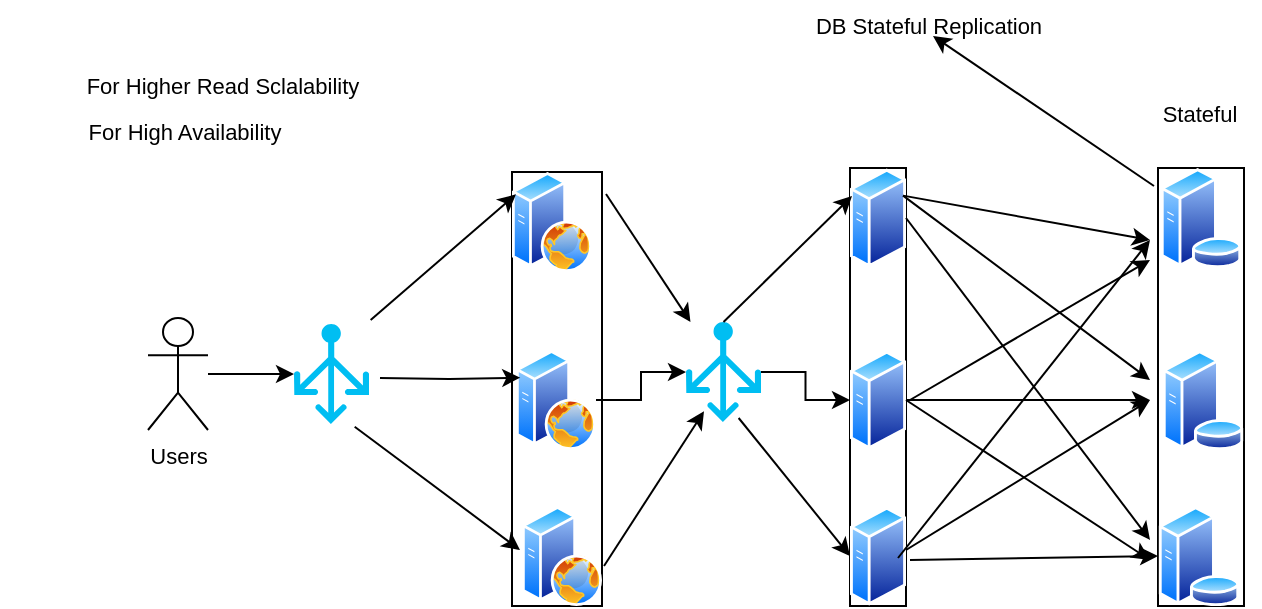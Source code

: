 <mxfile version="22.1.7" type="github">
  <diagram name="Page-1" id="raTbgkiV0eQXkXkvPbVg">
    <mxGraphModel dx="794" dy="456" grid="1" gridSize="10" guides="1" tooltips="1" connect="1" arrows="1" fold="1" page="1" pageScale="1" pageWidth="850" pageHeight="1100" math="0" shadow="0">
      <root>
        <mxCell id="0" />
        <mxCell id="1" parent="0" />
        <mxCell id="IMtHa_fX0zPymu5l_sIF-1" value="" style="group;strokeColor=default;" vertex="1" connectable="0" parent="1">
          <mxGeometry x="311" y="246" width="45" height="217" as="geometry" />
        </mxCell>
        <mxCell id="IMtHa_fX0zPymu5l_sIF-2" value="" style="image;aspect=fixed;perimeter=ellipsePerimeter;html=1;align=center;shadow=0;dashed=0;spacingTop=3;image=img/lib/active_directory/web_server.svg;strokeColor=default;" vertex="1" parent="IMtHa_fX0zPymu5l_sIF-1">
          <mxGeometry x="2" y="89" width="40" height="50" as="geometry" />
        </mxCell>
        <mxCell id="IMtHa_fX0zPymu5l_sIF-3" value="" style="image;aspect=fixed;perimeter=ellipsePerimeter;html=1;align=center;shadow=0;dashed=0;spacingTop=3;image=img/lib/active_directory/web_server.svg;strokeColor=default;" vertex="1" parent="IMtHa_fX0zPymu5l_sIF-1">
          <mxGeometry width="40" height="50" as="geometry" />
        </mxCell>
        <mxCell id="IMtHa_fX0zPymu5l_sIF-4" value="" style="image;aspect=fixed;perimeter=ellipsePerimeter;html=1;align=center;shadow=0;dashed=0;spacingTop=3;image=img/lib/active_directory/web_server.svg;strokeColor=default;" vertex="1" parent="IMtHa_fX0zPymu5l_sIF-1">
          <mxGeometry x="5" y="167" width="40" height="50" as="geometry" />
        </mxCell>
        <mxCell id="IMtHa_fX0zPymu5l_sIF-5" value="" style="group;strokeColor=default;" vertex="1" connectable="0" parent="1">
          <mxGeometry x="480" y="244" width="28" height="219" as="geometry" />
        </mxCell>
        <mxCell id="IMtHa_fX0zPymu5l_sIF-6" value="" style="image;aspect=fixed;perimeter=ellipsePerimeter;html=1;align=center;shadow=0;dashed=0;spacingTop=3;image=img/lib/active_directory/generic_server.svg;" vertex="1" parent="IMtHa_fX0zPymu5l_sIF-5">
          <mxGeometry y="91" width="28.0" height="50" as="geometry" />
        </mxCell>
        <mxCell id="IMtHa_fX0zPymu5l_sIF-7" value="" style="image;aspect=fixed;perimeter=ellipsePerimeter;html=1;align=center;shadow=0;dashed=0;spacingTop=3;image=img/lib/active_directory/generic_server.svg;" vertex="1" parent="IMtHa_fX0zPymu5l_sIF-5">
          <mxGeometry y="169" width="28.0" height="50" as="geometry" />
        </mxCell>
        <mxCell id="IMtHa_fX0zPymu5l_sIF-8" value="" style="image;aspect=fixed;perimeter=ellipsePerimeter;html=1;align=center;shadow=0;dashed=0;spacingTop=3;image=img/lib/active_directory/generic_server.svg;" vertex="1" parent="IMtHa_fX0zPymu5l_sIF-5">
          <mxGeometry width="28.0" height="50" as="geometry" />
        </mxCell>
        <mxCell id="IMtHa_fX0zPymu5l_sIF-9" value="" style="group;strokeColor=default;" vertex="1" connectable="0" parent="1">
          <mxGeometry x="634" y="244" width="43" height="219" as="geometry" />
        </mxCell>
        <mxCell id="IMtHa_fX0zPymu5l_sIF-10" value="" style="image;aspect=fixed;perimeter=ellipsePerimeter;html=1;align=center;shadow=0;dashed=0;spacingTop=3;image=img/lib/active_directory/database_server.svg;" vertex="1" parent="IMtHa_fX0zPymu5l_sIF-9">
          <mxGeometry x="2" y="91" width="41" height="50" as="geometry" />
        </mxCell>
        <mxCell id="IMtHa_fX0zPymu5l_sIF-11" value="" style="image;aspect=fixed;perimeter=ellipsePerimeter;html=1;align=center;shadow=0;dashed=0;spacingTop=3;image=img/lib/active_directory/database_server.svg;" vertex="1" parent="IMtHa_fX0zPymu5l_sIF-9">
          <mxGeometry x="1" width="41" height="50" as="geometry" />
        </mxCell>
        <mxCell id="IMtHa_fX0zPymu5l_sIF-12" value="" style="image;aspect=fixed;perimeter=ellipsePerimeter;html=1;align=center;shadow=0;dashed=0;spacingTop=3;image=img/lib/active_directory/database_server.svg;" vertex="1" parent="IMtHa_fX0zPymu5l_sIF-9">
          <mxGeometry y="169" width="41" height="50" as="geometry" />
        </mxCell>
        <mxCell id="IMtHa_fX0zPymu5l_sIF-13" value="DB Stateful Replication" style="text;html=1;strokeColor=none;fillColor=none;align=center;verticalAlign=middle;whiteSpace=wrap;rounded=0;fontSize=11;fontFamily=Helvetica;fontColor=default;" vertex="1" parent="1">
          <mxGeometry x="429" y="160" width="181" height="25" as="geometry" />
        </mxCell>
        <mxCell id="IMtHa_fX0zPymu5l_sIF-14" value="Stateful" style="text;html=1;strokeColor=none;fillColor=none;align=center;verticalAlign=middle;whiteSpace=wrap;rounded=0;fontSize=11;fontFamily=Helvetica;fontColor=default;" vertex="1" parent="1">
          <mxGeometry x="625" y="202" width="60" height="30" as="geometry" />
        </mxCell>
        <mxCell id="IMtHa_fX0zPymu5l_sIF-15" style="edgeStyle=orthogonalEdgeStyle;shape=connector;rounded=0;orthogonalLoop=1;jettySize=auto;html=1;entryX=0;entryY=0.25;entryDx=0;entryDy=0;labelBackgroundColor=default;strokeColor=default;align=center;verticalAlign=middle;fontFamily=Helvetica;fontSize=11;fontColor=default;endArrow=classic;" edge="1" parent="1" target="IMtHa_fX0zPymu5l_sIF-2">
          <mxGeometry relative="1" as="geometry">
            <mxPoint x="245" y="349" as="sourcePoint" />
          </mxGeometry>
        </mxCell>
        <mxCell id="IMtHa_fX0zPymu5l_sIF-16" value="" style="edgeStyle=orthogonalEdgeStyle;shape=connector;rounded=0;orthogonalLoop=1;jettySize=auto;html=1;labelBackgroundColor=default;strokeColor=default;align=center;verticalAlign=middle;fontFamily=Helvetica;fontSize=11;fontColor=default;endArrow=classic;" edge="1" parent="1" source="IMtHa_fX0zPymu5l_sIF-17" target="IMtHa_fX0zPymu5l_sIF-20">
          <mxGeometry relative="1" as="geometry" />
        </mxCell>
        <mxCell id="IMtHa_fX0zPymu5l_sIF-17" value="Users" style="shape=umlActor;verticalLabelPosition=bottom;verticalAlign=top;html=1;outlineConnect=0;fontFamily=Helvetica;fontSize=11;fontColor=default;" vertex="1" parent="1">
          <mxGeometry x="129" y="319" width="30" height="56" as="geometry" />
        </mxCell>
        <mxCell id="IMtHa_fX0zPymu5l_sIF-18" value="" style="endArrow=classic;html=1;rounded=0;labelBackgroundColor=default;strokeColor=default;align=center;verticalAlign=middle;fontFamily=Helvetica;fontSize=11;fontColor=default;shape=connector;entryX=0;entryY=0.25;entryDx=0;entryDy=0;exitX=1.022;exitY=-0.04;exitDx=0;exitDy=0;exitPerimeter=0;" edge="1" parent="1" source="IMtHa_fX0zPymu5l_sIF-20">
          <mxGeometry width="50" height="50" relative="1" as="geometry">
            <mxPoint x="159" y="336.667" as="sourcePoint" />
            <mxPoint x="312.97" y="257.182" as="targetPoint" />
          </mxGeometry>
        </mxCell>
        <mxCell id="IMtHa_fX0zPymu5l_sIF-19" value="" style="endArrow=classic;html=1;rounded=0;labelBackgroundColor=default;strokeColor=default;align=center;verticalAlign=middle;fontFamily=Helvetica;fontSize=11;fontColor=default;shape=connector;exitX=0.809;exitY=1.027;exitDx=0;exitDy=0;exitPerimeter=0;" edge="1" parent="1" source="IMtHa_fX0zPymu5l_sIF-20">
          <mxGeometry width="50" height="50" relative="1" as="geometry">
            <mxPoint x="160" y="365" as="sourcePoint" />
            <mxPoint x="315" y="435" as="targetPoint" />
          </mxGeometry>
        </mxCell>
        <mxCell id="IMtHa_fX0zPymu5l_sIF-20" value="" style="verticalLabelPosition=bottom;html=1;verticalAlign=top;align=center;strokeColor=none;fillColor=#00BEF2;shape=mxgraph.azure.load_balancer_generic;pointerEvents=1;fontFamily=Helvetica;fontSize=11;fontColor=default;" vertex="1" parent="1">
          <mxGeometry x="202" y="322" width="37.5" height="50" as="geometry" />
        </mxCell>
        <mxCell id="IMtHa_fX0zPymu5l_sIF-21" value="" style="edgeStyle=orthogonalEdgeStyle;shape=connector;rounded=0;orthogonalLoop=1;jettySize=auto;html=1;labelBackgroundColor=default;strokeColor=default;align=center;verticalAlign=middle;fontFamily=Helvetica;fontSize=11;fontColor=default;endArrow=classic;" edge="1" parent="1" source="IMtHa_fX0zPymu5l_sIF-22" target="IMtHa_fX0zPymu5l_sIF-6">
          <mxGeometry relative="1" as="geometry" />
        </mxCell>
        <mxCell id="IMtHa_fX0zPymu5l_sIF-22" value="" style="verticalLabelPosition=bottom;html=1;verticalAlign=top;align=center;strokeColor=none;fillColor=#00BEF2;shape=mxgraph.azure.load_balancer_generic;pointerEvents=1;fontFamily=Helvetica;fontSize=11;fontColor=default;" vertex="1" parent="1">
          <mxGeometry x="398" y="321" width="37.5" height="50" as="geometry" />
        </mxCell>
        <mxCell id="IMtHa_fX0zPymu5l_sIF-23" value="" style="edgeStyle=orthogonalEdgeStyle;shape=connector;rounded=0;orthogonalLoop=1;jettySize=auto;html=1;labelBackgroundColor=default;strokeColor=default;align=center;verticalAlign=middle;fontFamily=Helvetica;fontSize=11;fontColor=default;endArrow=classic;" edge="1" parent="1" source="IMtHa_fX0zPymu5l_sIF-2" target="IMtHa_fX0zPymu5l_sIF-22">
          <mxGeometry relative="1" as="geometry" />
        </mxCell>
        <mxCell id="IMtHa_fX0zPymu5l_sIF-24" value="" style="endArrow=classic;html=1;rounded=0;labelBackgroundColor=default;strokeColor=default;align=center;verticalAlign=middle;fontFamily=Helvetica;fontSize=11;fontColor=default;shape=connector;" edge="1" parent="1" target="IMtHa_fX0zPymu5l_sIF-22">
          <mxGeometry width="50" height="50" relative="1" as="geometry">
            <mxPoint x="358" y="257" as="sourcePoint" />
            <mxPoint x="408" y="207" as="targetPoint" />
          </mxGeometry>
        </mxCell>
        <mxCell id="IMtHa_fX0zPymu5l_sIF-25" value="" style="endArrow=classic;html=1;rounded=0;labelBackgroundColor=default;strokeColor=default;align=center;verticalAlign=middle;fontFamily=Helvetica;fontSize=11;fontColor=default;shape=connector;entryX=0.24;entryY=0.893;entryDx=0;entryDy=0;entryPerimeter=0;" edge="1" parent="1" target="IMtHa_fX0zPymu5l_sIF-22">
          <mxGeometry width="50" height="50" relative="1" as="geometry">
            <mxPoint x="357" y="443" as="sourcePoint" />
            <mxPoint x="407" y="393" as="targetPoint" />
          </mxGeometry>
        </mxCell>
        <mxCell id="IMtHa_fX0zPymu5l_sIF-26" value="" style="endArrow=classic;html=1;rounded=0;labelBackgroundColor=default;strokeColor=default;align=center;verticalAlign=middle;fontFamily=Helvetica;fontSize=11;fontColor=default;shape=connector;exitX=0.5;exitY=0;exitDx=0;exitDy=0;exitPerimeter=0;" edge="1" parent="1" source="IMtHa_fX0zPymu5l_sIF-22">
          <mxGeometry width="50" height="50" relative="1" as="geometry">
            <mxPoint x="431" y="308" as="sourcePoint" />
            <mxPoint x="481" y="258" as="targetPoint" />
          </mxGeometry>
        </mxCell>
        <mxCell id="IMtHa_fX0zPymu5l_sIF-27" value="" style="endArrow=classic;html=1;rounded=0;labelBackgroundColor=default;strokeColor=default;align=center;verticalAlign=middle;fontFamily=Helvetica;fontSize=11;fontColor=default;shape=connector;exitX=0.702;exitY=0.96;exitDx=0;exitDy=0;exitPerimeter=0;entryX=0;entryY=0.5;entryDx=0;entryDy=0;" edge="1" parent="1" source="IMtHa_fX0zPymu5l_sIF-22" target="IMtHa_fX0zPymu5l_sIF-7">
          <mxGeometry width="50" height="50" relative="1" as="geometry">
            <mxPoint x="435" y="431" as="sourcePoint" />
            <mxPoint x="485" y="381" as="targetPoint" />
          </mxGeometry>
        </mxCell>
        <mxCell id="IMtHa_fX0zPymu5l_sIF-30" value="" style="endArrow=classic;html=1;rounded=0;labelBackgroundColor=default;strokeColor=default;align=center;verticalAlign=middle;fontFamily=Helvetica;fontSize=11;fontColor=default;shape=connector;exitX=1;exitY=0.25;exitDx=0;exitDy=0;" edge="1" parent="1" source="IMtHa_fX0zPymu5l_sIF-8">
          <mxGeometry width="50" height="50" relative="1" as="geometry">
            <mxPoint x="521" y="365" as="sourcePoint" />
            <mxPoint x="630" y="280" as="targetPoint" />
          </mxGeometry>
        </mxCell>
        <mxCell id="IMtHa_fX0zPymu5l_sIF-31" value="" style="endArrow=classic;html=1;rounded=0;labelBackgroundColor=default;strokeColor=default;align=center;verticalAlign=middle;fontFamily=Helvetica;fontSize=11;fontColor=default;shape=connector;" edge="1" parent="1">
          <mxGeometry width="50" height="50" relative="1" as="geometry">
            <mxPoint x="504" y="439" as="sourcePoint" />
            <mxPoint x="630" y="280" as="targetPoint" />
          </mxGeometry>
        </mxCell>
        <mxCell id="IMtHa_fX0zPymu5l_sIF-32" value="" style="edgeStyle=orthogonalEdgeStyle;shape=connector;rounded=0;orthogonalLoop=1;jettySize=auto;html=1;labelBackgroundColor=default;strokeColor=default;align=center;verticalAlign=middle;fontFamily=Helvetica;fontSize=11;fontColor=default;endArrow=classic;" edge="1" parent="1" source="IMtHa_fX0zPymu5l_sIF-6">
          <mxGeometry relative="1" as="geometry">
            <mxPoint x="630" y="360" as="targetPoint" />
          </mxGeometry>
        </mxCell>
        <mxCell id="IMtHa_fX0zPymu5l_sIF-36" value="For Higher Read Sclalability" style="text;html=1;strokeColor=none;fillColor=none;align=center;verticalAlign=middle;whiteSpace=wrap;rounded=0;fontSize=11;fontFamily=Helvetica;fontColor=default;" vertex="1" parent="1">
          <mxGeometry x="74" y="188" width="185" height="30" as="geometry" />
        </mxCell>
        <mxCell id="IMtHa_fX0zPymu5l_sIF-37" value="For High Availability" style="text;html=1;strokeColor=none;fillColor=none;align=center;verticalAlign=middle;whiteSpace=wrap;rounded=0;fontSize=11;fontFamily=Helvetica;fontColor=default;" vertex="1" parent="1">
          <mxGeometry x="55" y="211" width="185" height="30" as="geometry" />
        </mxCell>
        <mxCell id="IMtHa_fX0zPymu5l_sIF-40" value="" style="endArrow=classic;html=1;rounded=0;entryX=0.5;entryY=1;entryDx=0;entryDy=0;" edge="1" parent="1">
          <mxGeometry width="50" height="50" relative="1" as="geometry">
            <mxPoint x="632" y="253" as="sourcePoint" />
            <mxPoint x="521.5" y="178" as="targetPoint" />
          </mxGeometry>
        </mxCell>
        <mxCell id="IMtHa_fX0zPymu5l_sIF-41" value="" style="endArrow=classic;html=1;rounded=0;" edge="1" parent="1">
          <mxGeometry width="50" height="50" relative="1" as="geometry">
            <mxPoint x="508" y="435" as="sourcePoint" />
            <mxPoint x="630" y="360" as="targetPoint" />
          </mxGeometry>
        </mxCell>
        <mxCell id="IMtHa_fX0zPymu5l_sIF-43" value="" style="endArrow=classic;html=1;rounded=0;entryX=0;entryY=0.5;entryDx=0;entryDy=0;" edge="1" parent="1" target="IMtHa_fX0zPymu5l_sIF-12">
          <mxGeometry width="50" height="50" relative="1" as="geometry">
            <mxPoint x="510" y="440" as="sourcePoint" />
            <mxPoint x="640" y="379" as="targetPoint" />
          </mxGeometry>
        </mxCell>
        <mxCell id="IMtHa_fX0zPymu5l_sIF-44" value="" style="endArrow=classic;html=1;rounded=0;labelBackgroundColor=default;strokeColor=default;align=center;verticalAlign=middle;fontFamily=Helvetica;fontSize=11;fontColor=default;shape=connector;exitX=1;exitY=0.25;exitDx=0;exitDy=0;" edge="1" parent="1" source="IMtHa_fX0zPymu5l_sIF-8">
          <mxGeometry width="50" height="50" relative="1" as="geometry">
            <mxPoint x="517" y="268" as="sourcePoint" />
            <mxPoint x="630" y="350" as="targetPoint" />
          </mxGeometry>
        </mxCell>
        <mxCell id="IMtHa_fX0zPymu5l_sIF-45" value="" style="endArrow=classic;html=1;rounded=0;labelBackgroundColor=default;strokeColor=default;align=center;verticalAlign=middle;fontFamily=Helvetica;fontSize=11;fontColor=default;shape=connector;exitX=1;exitY=0.5;exitDx=0;exitDy=0;" edge="1" parent="1" source="IMtHa_fX0zPymu5l_sIF-8">
          <mxGeometry width="50" height="50" relative="1" as="geometry">
            <mxPoint x="517" y="272" as="sourcePoint" />
            <mxPoint x="630" y="430" as="targetPoint" />
          </mxGeometry>
        </mxCell>
        <mxCell id="IMtHa_fX0zPymu5l_sIF-46" value="" style="endArrow=classic;html=1;rounded=0;labelBackgroundColor=default;strokeColor=default;align=center;verticalAlign=middle;fontFamily=Helvetica;fontSize=11;fontColor=default;shape=connector;" edge="1" parent="1">
          <mxGeometry width="50" height="50" relative="1" as="geometry">
            <mxPoint x="510" y="360" as="sourcePoint" />
            <mxPoint x="630" y="290" as="targetPoint" />
          </mxGeometry>
        </mxCell>
        <mxCell id="IMtHa_fX0zPymu5l_sIF-47" value="" style="endArrow=classic;html=1;rounded=0;exitX=1;exitY=0.5;exitDx=0;exitDy=0;" edge="1" parent="1" source="IMtHa_fX0zPymu5l_sIF-6">
          <mxGeometry width="50" height="50" relative="1" as="geometry">
            <mxPoint x="518" y="370" as="sourcePoint" />
            <mxPoint x="630" y="440" as="targetPoint" />
          </mxGeometry>
        </mxCell>
      </root>
    </mxGraphModel>
  </diagram>
</mxfile>
